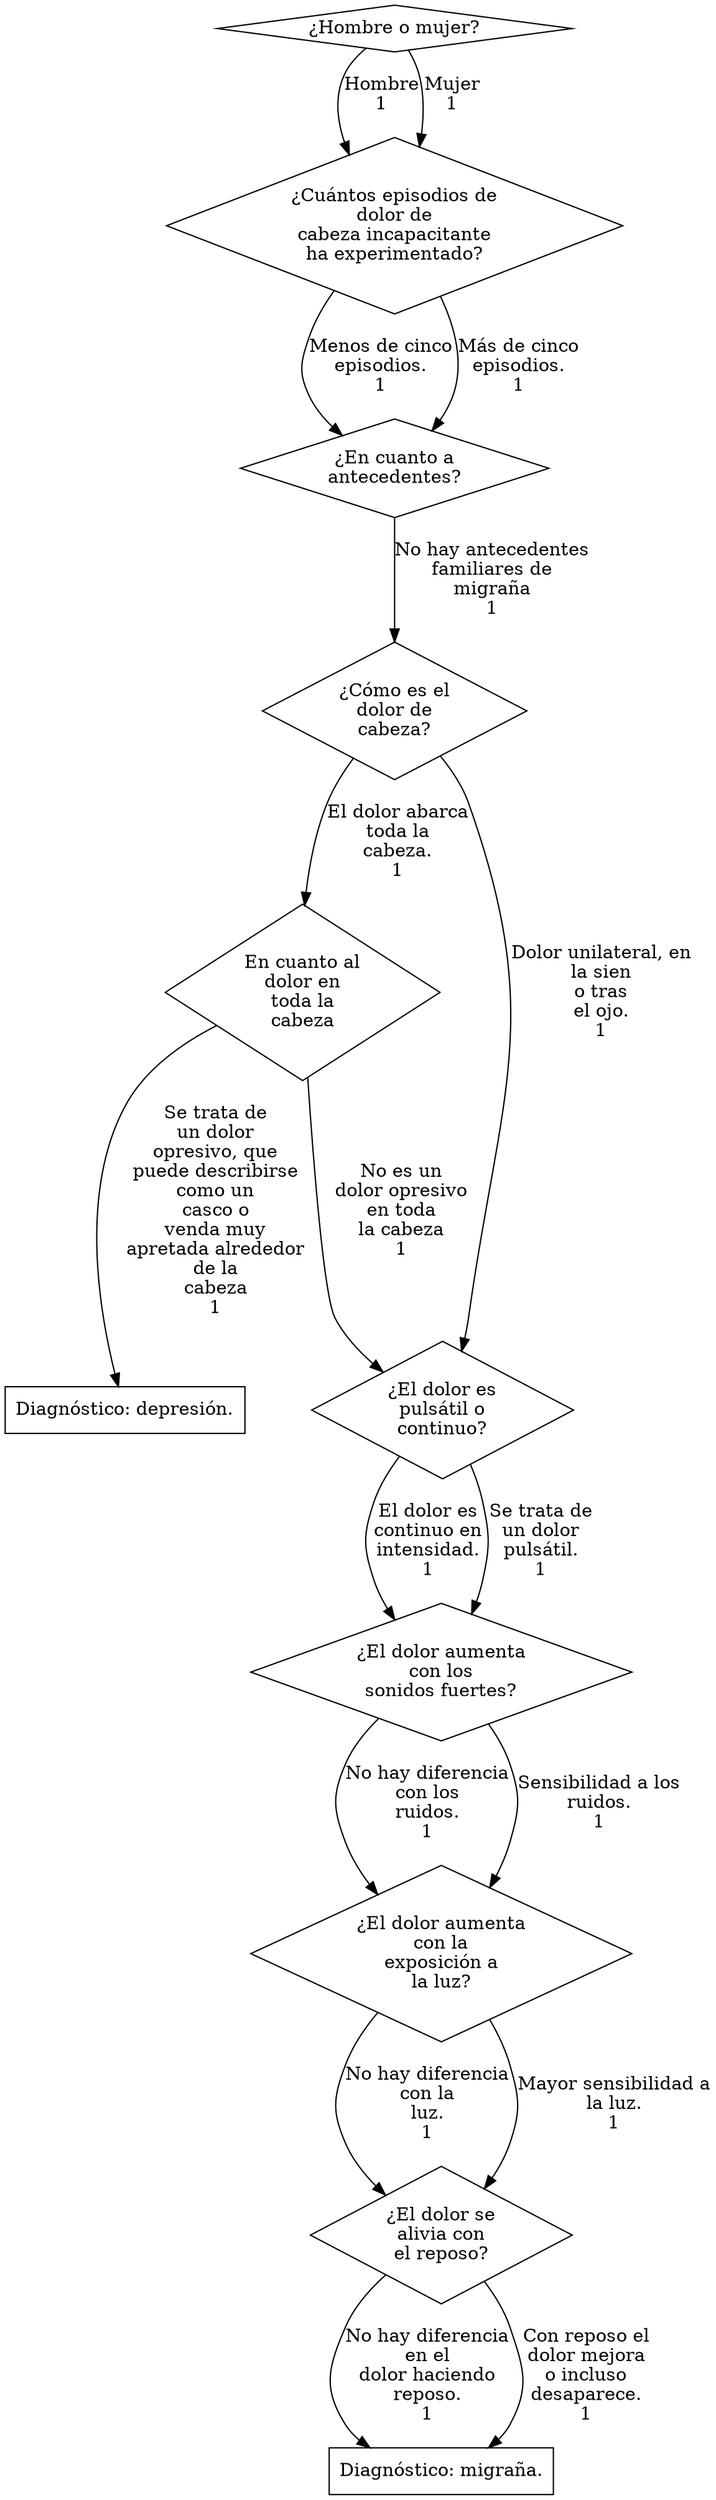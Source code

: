 
digraph Migranna {
    
    isFemale[shape=diamond, label="¿Hombre o mujer?"];

    howManyDaysPerMonth[shape=diamond, label="¿Cuántos episodios de
dolor de
cabeza incapacitante
ha experimentado?"];

    hasHistory[shape=diamond, label="¿En cuanto a
antecedentes?"];

    isUnilateral[shape=diamond, label="¿Cómo es el
dolor de
cabeza?"];

    isGeneralized[shape=diamond, label="En cuanto al
dolor en
toda la
cabeza"];

    diagnostic_depression[shape=box, label="Diagnóstico: depresión."];

    isPulsing[shape=diamond, label="¿El dolor es
pulsátil o
continuo?"];

    soundPhobia[shape=diamond, label="¿El dolor aumenta
con los
sonidos fuertes?"];

    photoPhobia[shape=diamond, label="¿El dolor aumenta
con la
exposición a
la luz?"];

    restImproves[shape=diamond, label="¿El dolor se
alivia con
el reposo?"];

    diagnostic_cefalea[shape=box, label="Diagnóstico: migraña."];

    isFemale -> howManyDaysPerMonth[label="Hombre
1"];

    isFemale -> howManyDaysPerMonth[label="Mujer
1"];

    howManyDaysPerMonth -> hasHistory[label="Menos de cinco
episodios.
1"];

    howManyDaysPerMonth -> hasHistory[label="Más de cinco
episodios.
1"];

    hasHistory -> isUnilateral[label="No hay antecedentes
familiares de
migraña
1"];

    isUnilateral -> isGeneralized[label="El dolor abarca
toda la
cabeza.
1"];

    isUnilateral -> isPulsing[label="Dolor unilateral, en
la sien
o tras
el ojo.
1"];

    isGeneralized -> isPulsing[label="No es un
dolor opresivo
en toda
la cabeza
1"];

    isGeneralized -> diagnostic_depression[label="Se trata de
un dolor
opresivo, que
puede describirse
como un
casco o
venda muy
apretada alrededor
de la
cabeza
1"];

    isPulsing -> soundPhobia[label="El dolor es
continuo en
intensidad.
1"];

    isPulsing -> soundPhobia[label="Se trata de
un dolor
pulsátil.
1"];

    soundPhobia -> photoPhobia[label="No hay diferencia
con los
ruidos.
1"];

    soundPhobia -> photoPhobia[label="Sensibilidad a los
ruidos.
1"];

    photoPhobia -> restImproves[label="No hay diferencia
con la
luz.
1"];

    photoPhobia -> restImproves[label="Mayor sensibilidad a
la luz.
1"];

    restImproves -> diagnostic_cefalea[label="No hay diferencia
en el
dolor haciendo
reposo.
1"];

    restImproves -> diagnostic_cefalea[label="Con reposo el
dolor mejora
o incluso
desaparece.
1"];

}

